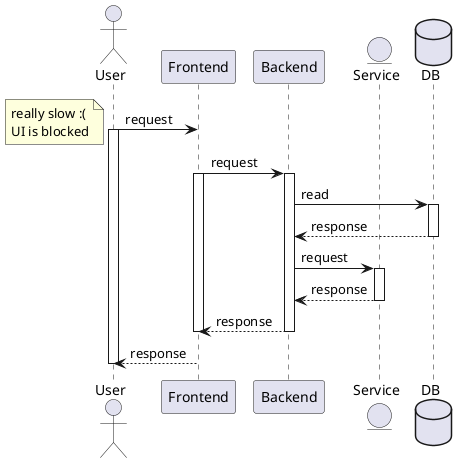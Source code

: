 @startuml
actor User
User -> Frontend : request
note left : really slow :(\nUI is blocked
activate User
Frontend -> Backend : request
activate Frontend
activate Backend
entity Service
database DB
Backend -> DB : read
activate DB
DB ---> Backend : response
deactivate DB
Backend -> Service : request
activate Service
Service --> Backend : response
deactivate Service
Backend --> Frontend : response
deactivate Backend
deactivate Frontend
Frontend --> User : response
deactivate User
@enduml
